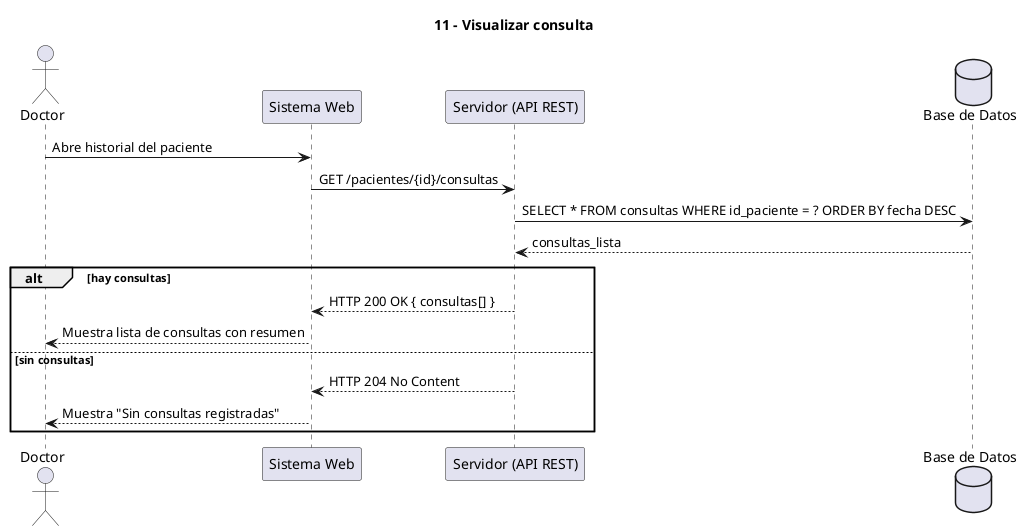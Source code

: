 @startuml
' Diagrama 11 - Visualizar consulta
title 11 - Visualizar consulta
actor Doctor
participant "Sistema Web" as Web
participant "Servidor (API REST)" as Server
database "Base de Datos" as DB

Doctor -> Web : Abre historial del paciente
Web -> Server : GET /pacientes/{id}/consultas
Server -> DB : SELECT * FROM consultas WHERE id_paciente = ? ORDER BY fecha DESC
DB --> Server : consultas_lista
alt hay consultas
  Server --> Web : HTTP 200 OK { consultas[] }
  Web --> Doctor : Muestra lista de consultas con resumen
else sin consultas
  Server --> Web : HTTP 204 No Content
  Web --> Doctor : Muestra "Sin consultas registradas"
end
@enduml